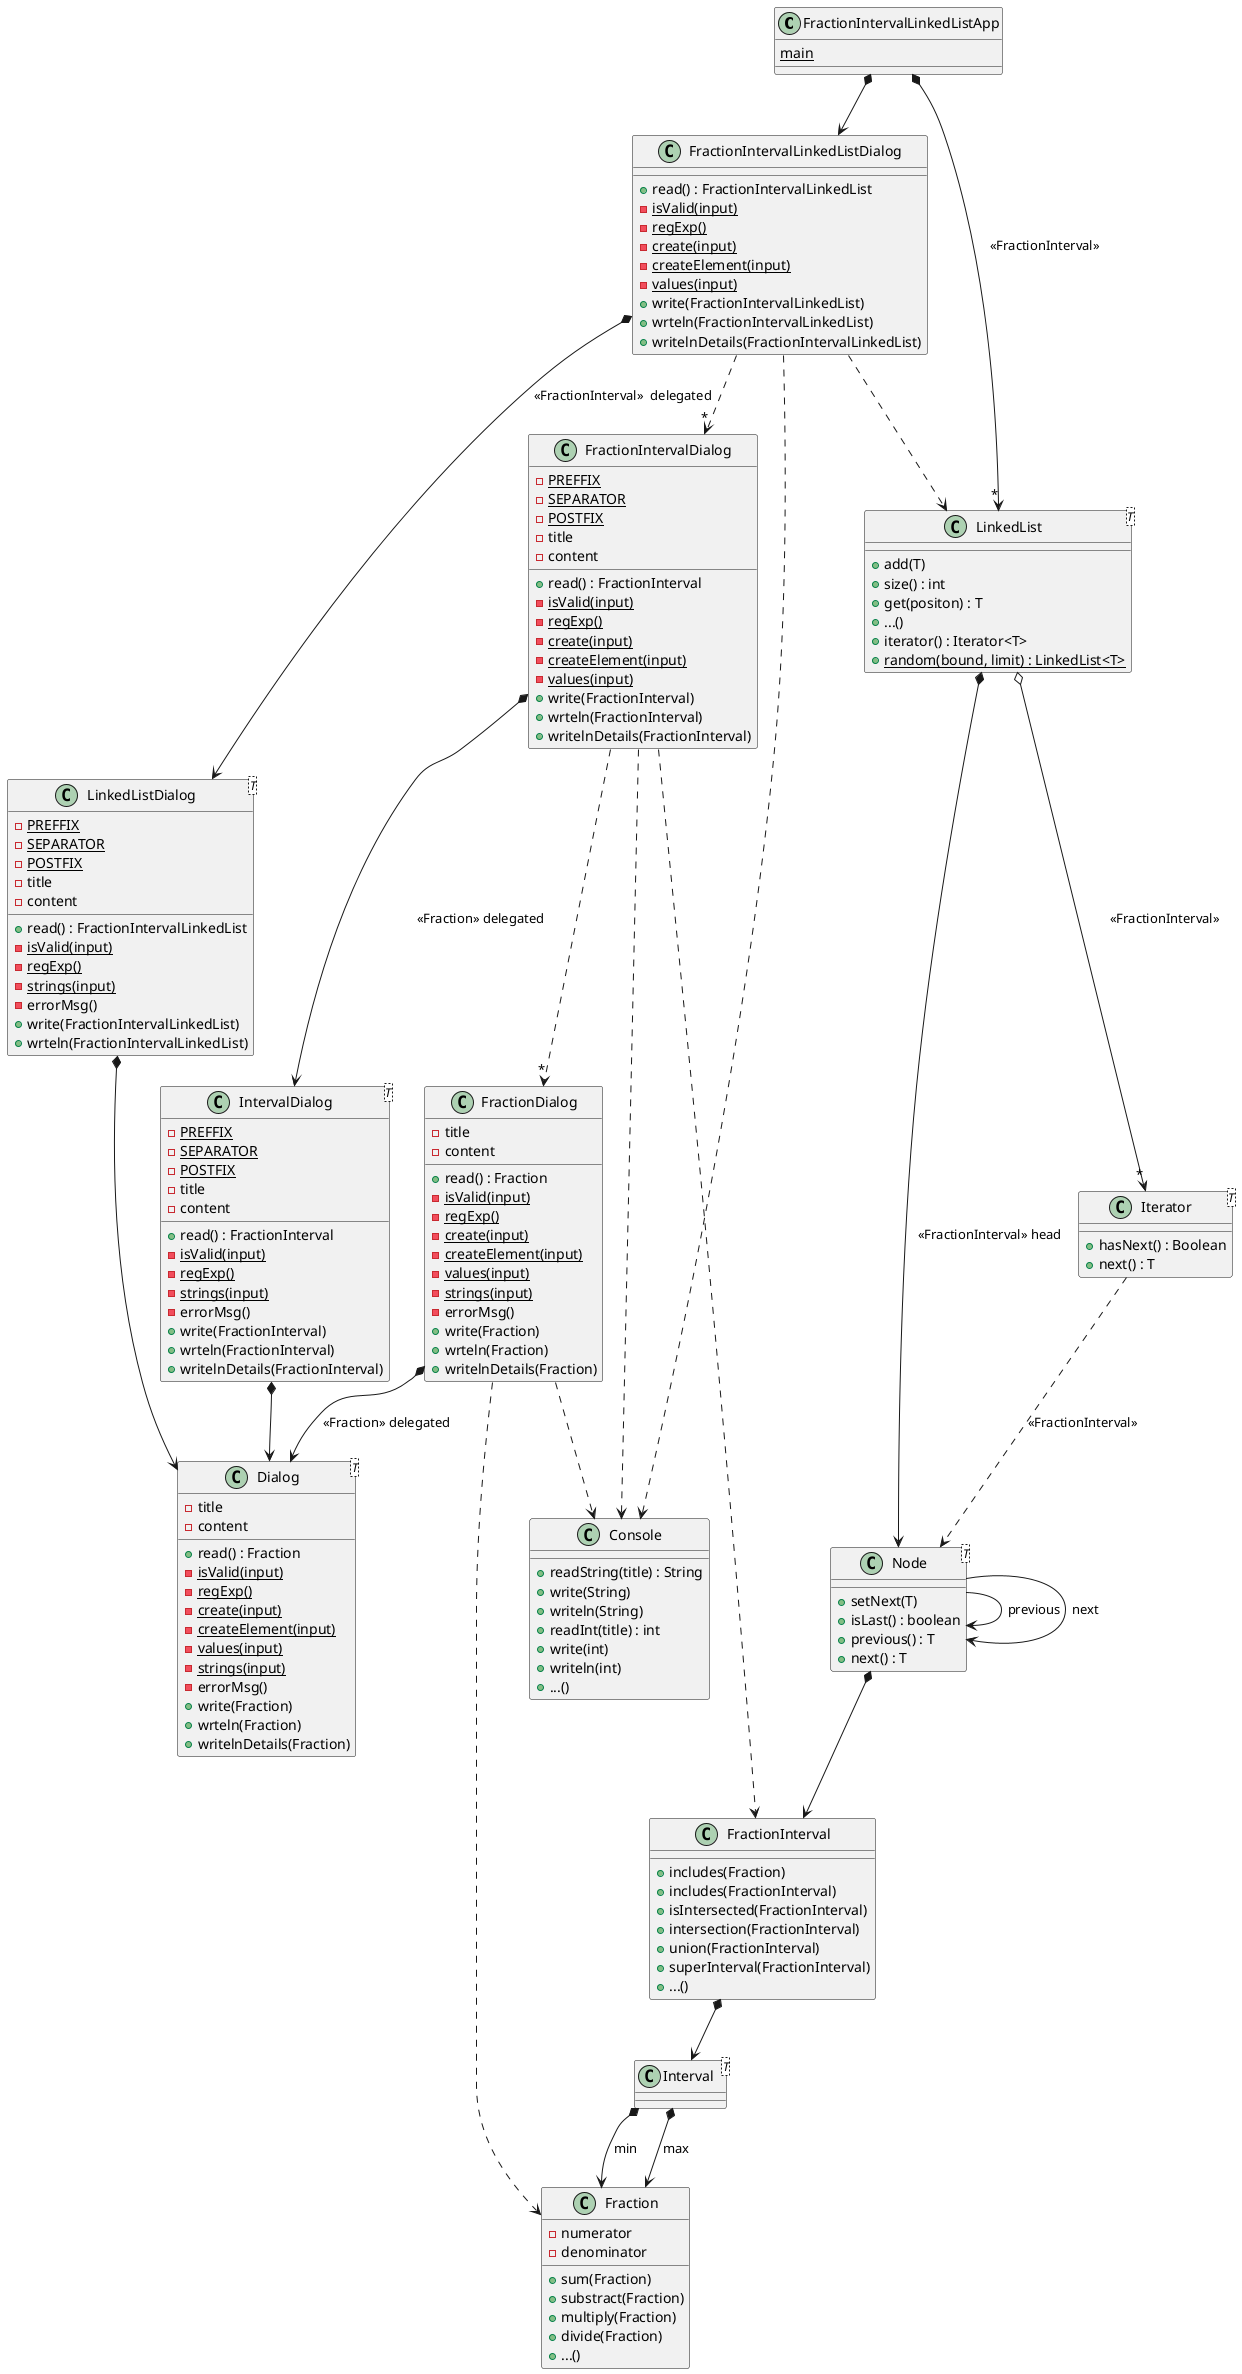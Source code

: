 @startuml mecanismo

class FractionIntervalLinkedListApp {
    {static} main
}

class FractionIntervalLinkedListDialog {
    + read() : FractionIntervalLinkedList
    - {static} isValid(input)
    - {static} regExp()
    - {static} create(input)
    - {static} createElement(input)
    - {static} values(input)
    + write(FractionIntervalLinkedList)
    + wrteln(FractionIntervalLinkedList)
    + writelnDetails(FractionIntervalLinkedList)
}
class LinkedListDialog<T> {
    - {static} PREFFIX
    - {static} SEPARATOR
    - {static} POSTFIX
    - title
    - content

    + read() : FractionIntervalLinkedList
    - {static} isValid(input)
    - {static} regExp()
    - {static} strings(input)
    - errorMsg()
    + write(FractionIntervalLinkedList)
    + wrteln(FractionIntervalLinkedList)
}
class FractionIntervalDialog {
    - {static} PREFFIX
    - {static} SEPARATOR
    - {static} POSTFIX
    - title
    - content

    + read() : FractionInterval
    - {static} isValid(input)
    - {static} regExp()
    - {static} create(input)
    - {static} createElement(input)
    - {static} values(input)
    + write(FractionInterval)
    + wrteln(FractionInterval)
    + writelnDetails(FractionInterval)
}
class IntervalDialog<T> {
    - {static} PREFFIX
    - {static} SEPARATOR
    - {static} POSTFIX
    - title
    - content

    + read() : FractionInterval
    - {static} isValid(input)
    - {static} regExp()
    - {static} strings(input)
    - errorMsg()
    + write(FractionInterval)
    + wrteln(FractionInterval)
    + writelnDetails(FractionInterval)
}
class FractionDialog {
    - title
    - content

    + read() : Fraction
    - {static} isValid(input)
    - {static} regExp()
    - {static} create(input)
    - {static} createElement(input)
    - {static} values(input)
    - {static} strings(input)
    - errorMsg()
    + write(Fraction)
    + wrteln(Fraction)
    + writelnDetails(Fraction)
}
class Dialog<T> {
    - title
    - content

    + read() : Fraction
    - {static} isValid(input)
    - {static} regExp()
    - {static} create(input)
    - {static} createElement(input)
    - {static} values(input)
    - {static} strings(input)
    - errorMsg()
    + write(Fraction)
    + wrteln(Fraction)
    + writelnDetails(Fraction)
}
class Console{
    + readString(title) : String
    + write(String)
    + writeln(String)
    + readInt(title) : int
    + write(int)
    + writeln(int)
    + ...()
}

class LinkedList<T> {
    + add(T)
    + size() : int
    + get(positon) : T
    + ...()
    + iterator() : Iterator<T>
    + {static} random(bound, limit) : LinkedList<T>
}
class Node<T> {
    + setNext(T)
    + isLast() : boolean
    + previous() : T
    + next() : T
}
class Iterator<T> {
    + hasNext() : Boolean
    + next() : T
}
class FractionInterval {
    + includes(Fraction)
    + includes(FractionInterval)
    + isIntersected(FractionInterval)
    + intersection(FractionInterval)
    + union(FractionInterval)
    + superInterval(FractionInterval)
    + ...()
}
class Interval<T> {

}
class Fraction {
    - numerator
    - denominator

    + sum(Fraction)
    + substract(Fraction)
    + multiply(Fraction)
    + divide(Fraction)
    + ...()
}

FractionIntervalDialog *-down-> IntervalDialog : <<Fraction>> delegated
FractionIntervalLinkedListDialog *-down-> LinkedListDialog : <<FractionInterval>>  delegated
FractionDialog *-down-> Dialog : <<Fraction>> delegated
LinkedListDialog *-down-> Dialog
IntervalDialog *-down-> Dialog

FractionIntervalLinkedListApp *-down-> FractionIntervalLinkedListDialog
FractionIntervalLinkedListApp *-down-> "*" LinkedList : <<FractionInterval>>

FractionIntervalLinkedListDialog .down.> "*" FractionIntervalDialog
FractionIntervalDialog .down.> "*" FractionDialog
FractionIntervalLinkedListDialog .down.> Console
FractionIntervalDialog .down.> Console
FractionDialog .down.> Console
LinkedList *-down-> Node : <<FractionInterval>> head
Node *-down-> FractionInterval
FractionInterval *-down-> Interval
Interval *-down-> Fraction : min
Interval *-down-> Fraction : max
LinkedList o-down-> "*" Iterator : <<FractionInterval>>
Iterator .down.> Node : <<FractionInterval>>
Node --> Node : previous
Node --> Node : next

FractionIntervalLinkedListDialog .down.> LinkedList
FractionIntervalDialog .down.> FractionInterval
FractionDialog .down.> Fraction

@enduml
